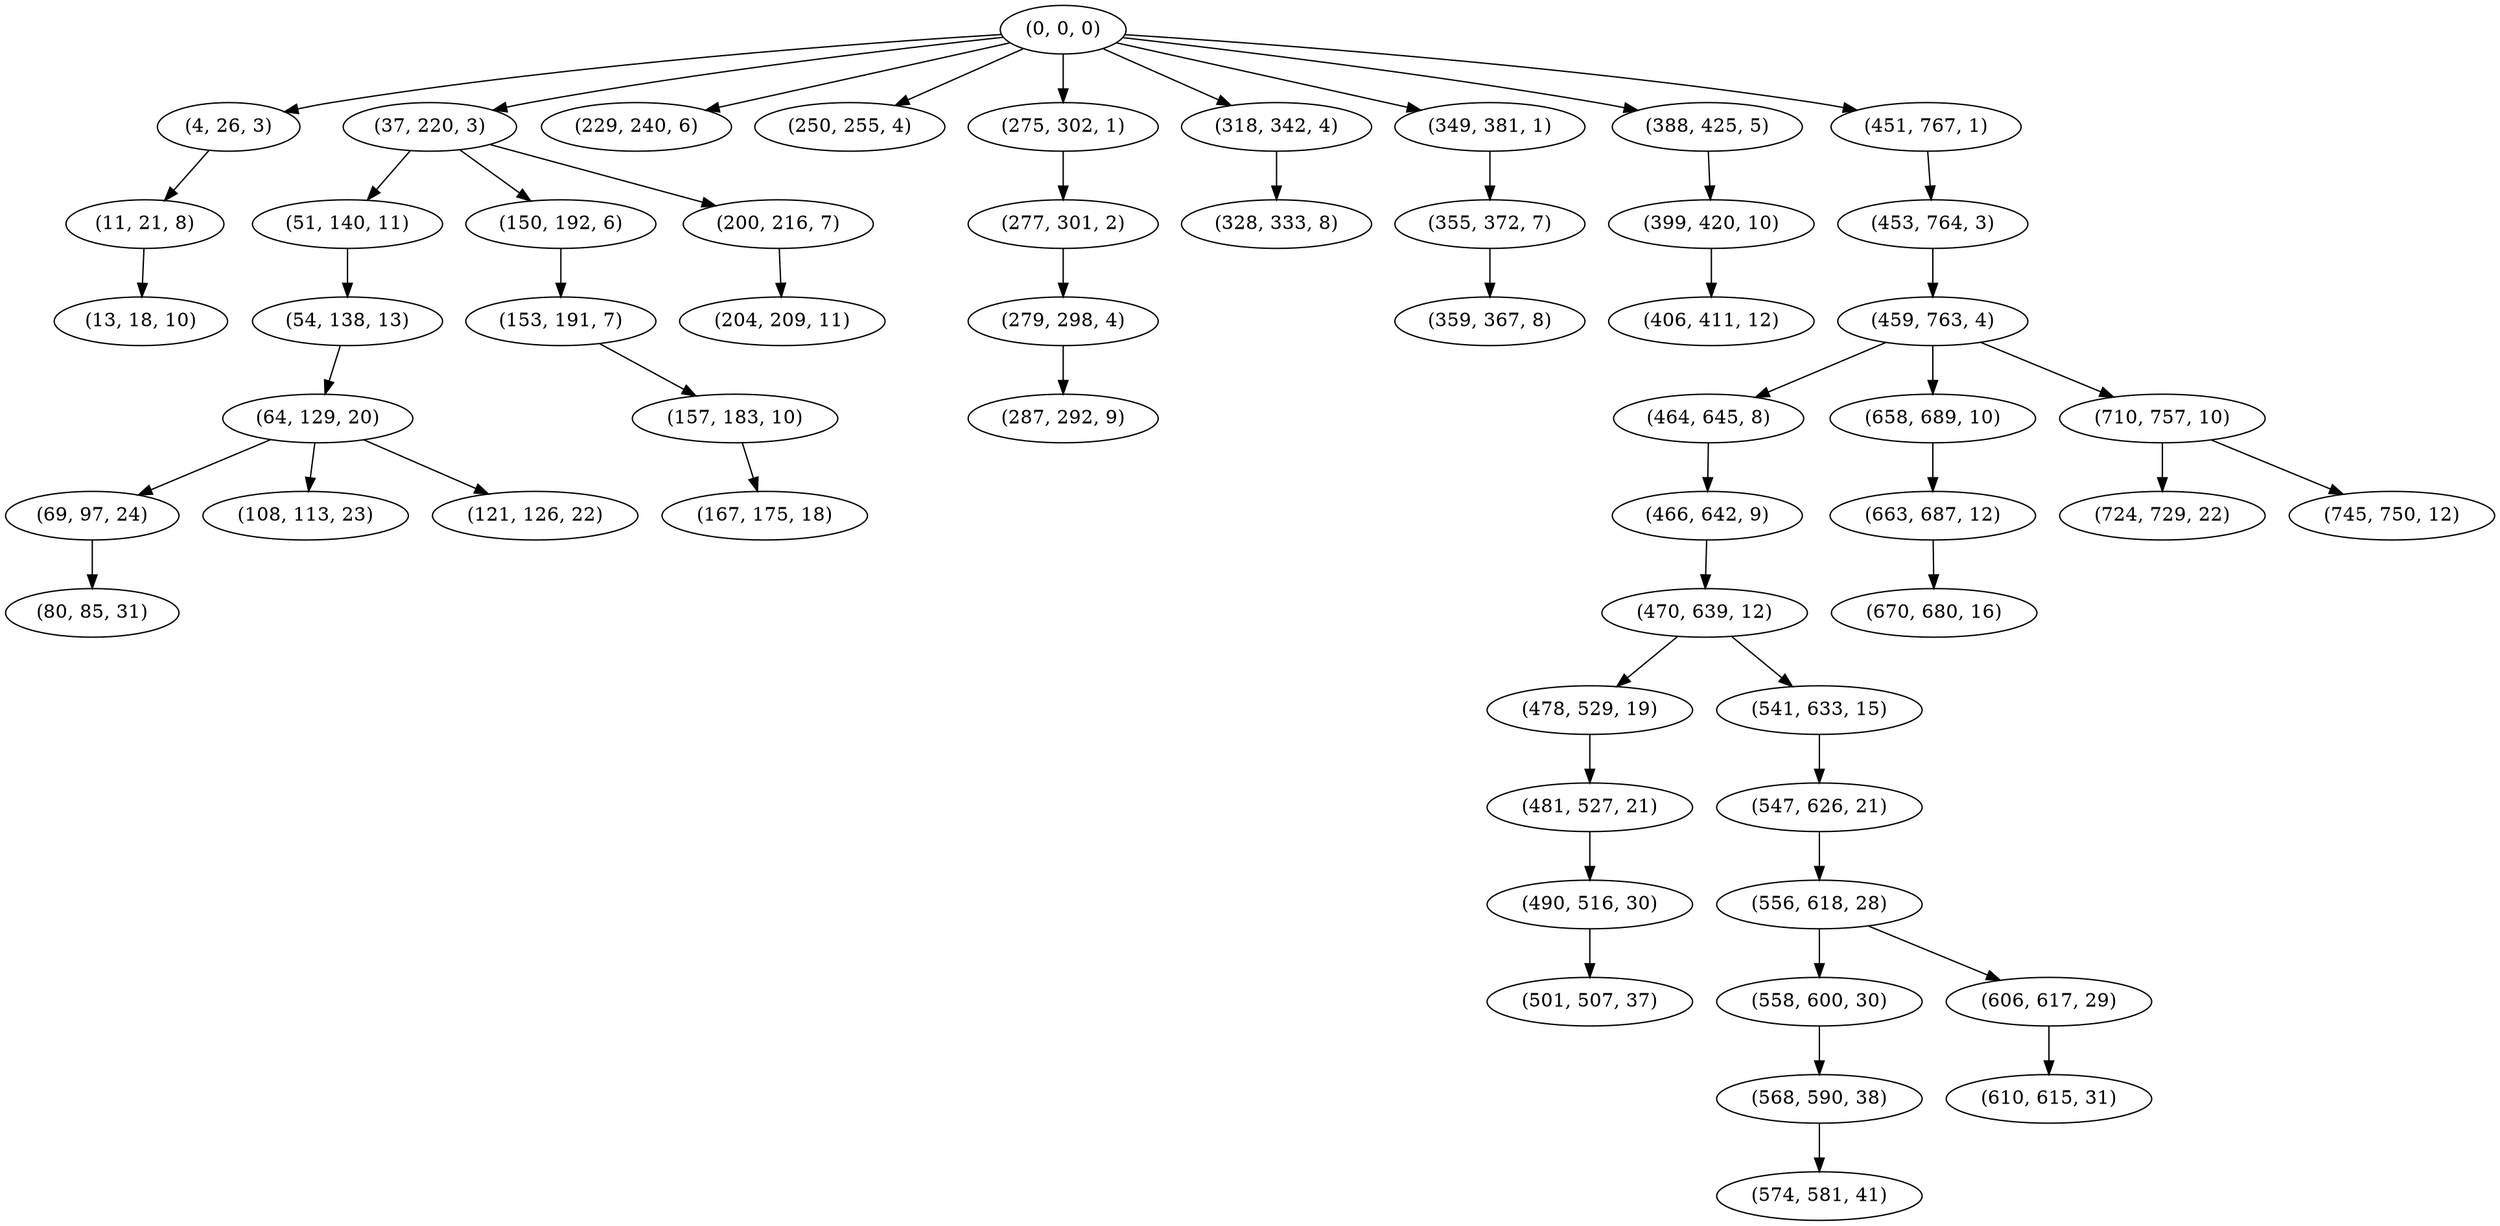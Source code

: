 digraph tree {
    "(0, 0, 0)";
    "(4, 26, 3)";
    "(11, 21, 8)";
    "(13, 18, 10)";
    "(37, 220, 3)";
    "(51, 140, 11)";
    "(54, 138, 13)";
    "(64, 129, 20)";
    "(69, 97, 24)";
    "(80, 85, 31)";
    "(108, 113, 23)";
    "(121, 126, 22)";
    "(150, 192, 6)";
    "(153, 191, 7)";
    "(157, 183, 10)";
    "(167, 175, 18)";
    "(200, 216, 7)";
    "(204, 209, 11)";
    "(229, 240, 6)";
    "(250, 255, 4)";
    "(275, 302, 1)";
    "(277, 301, 2)";
    "(279, 298, 4)";
    "(287, 292, 9)";
    "(318, 342, 4)";
    "(328, 333, 8)";
    "(349, 381, 1)";
    "(355, 372, 7)";
    "(359, 367, 8)";
    "(388, 425, 5)";
    "(399, 420, 10)";
    "(406, 411, 12)";
    "(451, 767, 1)";
    "(453, 764, 3)";
    "(459, 763, 4)";
    "(464, 645, 8)";
    "(466, 642, 9)";
    "(470, 639, 12)";
    "(478, 529, 19)";
    "(481, 527, 21)";
    "(490, 516, 30)";
    "(501, 507, 37)";
    "(541, 633, 15)";
    "(547, 626, 21)";
    "(556, 618, 28)";
    "(558, 600, 30)";
    "(568, 590, 38)";
    "(574, 581, 41)";
    "(606, 617, 29)";
    "(610, 615, 31)";
    "(658, 689, 10)";
    "(663, 687, 12)";
    "(670, 680, 16)";
    "(710, 757, 10)";
    "(724, 729, 22)";
    "(745, 750, 12)";
    "(0, 0, 0)" -> "(4, 26, 3)";
    "(0, 0, 0)" -> "(37, 220, 3)";
    "(0, 0, 0)" -> "(229, 240, 6)";
    "(0, 0, 0)" -> "(250, 255, 4)";
    "(0, 0, 0)" -> "(275, 302, 1)";
    "(0, 0, 0)" -> "(318, 342, 4)";
    "(0, 0, 0)" -> "(349, 381, 1)";
    "(0, 0, 0)" -> "(388, 425, 5)";
    "(0, 0, 0)" -> "(451, 767, 1)";
    "(4, 26, 3)" -> "(11, 21, 8)";
    "(11, 21, 8)" -> "(13, 18, 10)";
    "(37, 220, 3)" -> "(51, 140, 11)";
    "(37, 220, 3)" -> "(150, 192, 6)";
    "(37, 220, 3)" -> "(200, 216, 7)";
    "(51, 140, 11)" -> "(54, 138, 13)";
    "(54, 138, 13)" -> "(64, 129, 20)";
    "(64, 129, 20)" -> "(69, 97, 24)";
    "(64, 129, 20)" -> "(108, 113, 23)";
    "(64, 129, 20)" -> "(121, 126, 22)";
    "(69, 97, 24)" -> "(80, 85, 31)";
    "(150, 192, 6)" -> "(153, 191, 7)";
    "(153, 191, 7)" -> "(157, 183, 10)";
    "(157, 183, 10)" -> "(167, 175, 18)";
    "(200, 216, 7)" -> "(204, 209, 11)";
    "(275, 302, 1)" -> "(277, 301, 2)";
    "(277, 301, 2)" -> "(279, 298, 4)";
    "(279, 298, 4)" -> "(287, 292, 9)";
    "(318, 342, 4)" -> "(328, 333, 8)";
    "(349, 381, 1)" -> "(355, 372, 7)";
    "(355, 372, 7)" -> "(359, 367, 8)";
    "(388, 425, 5)" -> "(399, 420, 10)";
    "(399, 420, 10)" -> "(406, 411, 12)";
    "(451, 767, 1)" -> "(453, 764, 3)";
    "(453, 764, 3)" -> "(459, 763, 4)";
    "(459, 763, 4)" -> "(464, 645, 8)";
    "(459, 763, 4)" -> "(658, 689, 10)";
    "(459, 763, 4)" -> "(710, 757, 10)";
    "(464, 645, 8)" -> "(466, 642, 9)";
    "(466, 642, 9)" -> "(470, 639, 12)";
    "(470, 639, 12)" -> "(478, 529, 19)";
    "(470, 639, 12)" -> "(541, 633, 15)";
    "(478, 529, 19)" -> "(481, 527, 21)";
    "(481, 527, 21)" -> "(490, 516, 30)";
    "(490, 516, 30)" -> "(501, 507, 37)";
    "(541, 633, 15)" -> "(547, 626, 21)";
    "(547, 626, 21)" -> "(556, 618, 28)";
    "(556, 618, 28)" -> "(558, 600, 30)";
    "(556, 618, 28)" -> "(606, 617, 29)";
    "(558, 600, 30)" -> "(568, 590, 38)";
    "(568, 590, 38)" -> "(574, 581, 41)";
    "(606, 617, 29)" -> "(610, 615, 31)";
    "(658, 689, 10)" -> "(663, 687, 12)";
    "(663, 687, 12)" -> "(670, 680, 16)";
    "(710, 757, 10)" -> "(724, 729, 22)";
    "(710, 757, 10)" -> "(745, 750, 12)";
}
